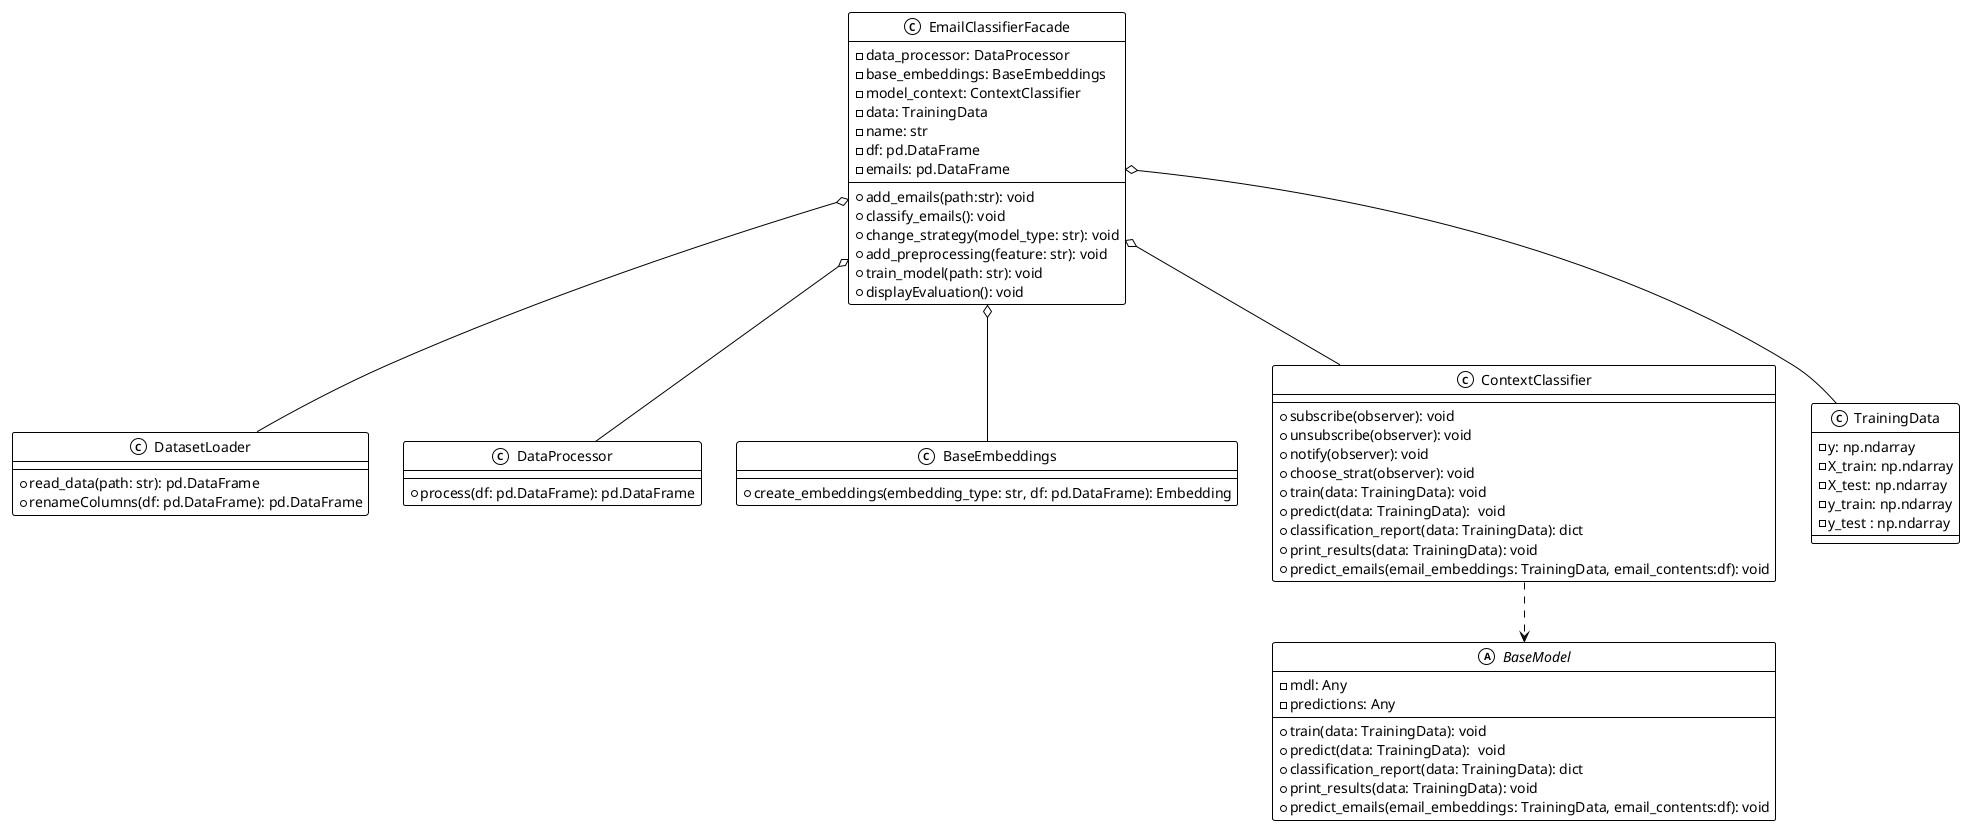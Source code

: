 @startuml
!theme mono

class EmailClassifierFacade {
    - data_processor: DataProcessor
    - base_embeddings: BaseEmbeddings
    - model_context: ContextClassifier
    - data: TrainingData
    - name: str
    - df: pd.DataFrame
    - emails: pd.DataFrame
    + add_emails(path:str): void
    + classify_emails(): void
    + change_strategy(model_type: str): void
    + add_preprocessing(feature: str): void
    + train_model(path: str): void
    + displayEvaluation(): void

}

class DatasetLoader {
    + read_data(path: str): pd.DataFrame
    + renameColumns(df: pd.DataFrame): pd.DataFrame
}

class DataProcessor {
    + process(df: pd.DataFrame): pd.DataFrame
}

class BaseEmbeddings {
    + create_embeddings(embedding_type: str, df: pd.DataFrame): Embedding
}

class ContextClassifier{
    + subscribe(observer): void
    + unsubscribe(observer): void
    + notify(observer): void
    + choose_strat(observer): void
    + train(data: TrainingData): void 
    + predict(data: TrainingData):  void 
    + classification_report(data: TrainingData): dict
    + print_results(data: TrainingData): void 
    + predict_emails(email_embeddings: TrainingData, email_contents:df): void

}

abstract class BaseModel {
    - mdl: Any
    - predictions: Any
    + train(data: TrainingData): void 
    + predict(data: TrainingData):  void 
    + classification_report(data: TrainingData): dict
    + print_results(data: TrainingData): void 
    + predict_emails(email_embeddings: TrainingData, email_contents:df): void 
}

class TrainingData {
    - y: np.ndarray
    - X_train: np.ndarray
    - X_test: np.ndarray
    - y_train: np.ndarray
    - y_test : np.ndarray


}

EmailClassifierFacade o-- DatasetLoader
EmailClassifierFacade o-- DataProcessor
EmailClassifierFacade o-- BaseEmbeddings
EmailClassifierFacade o-- ContextClassifier
EmailClassifierFacade o-- TrainingData
ContextClassifier ..> BaseModel

@enduml
